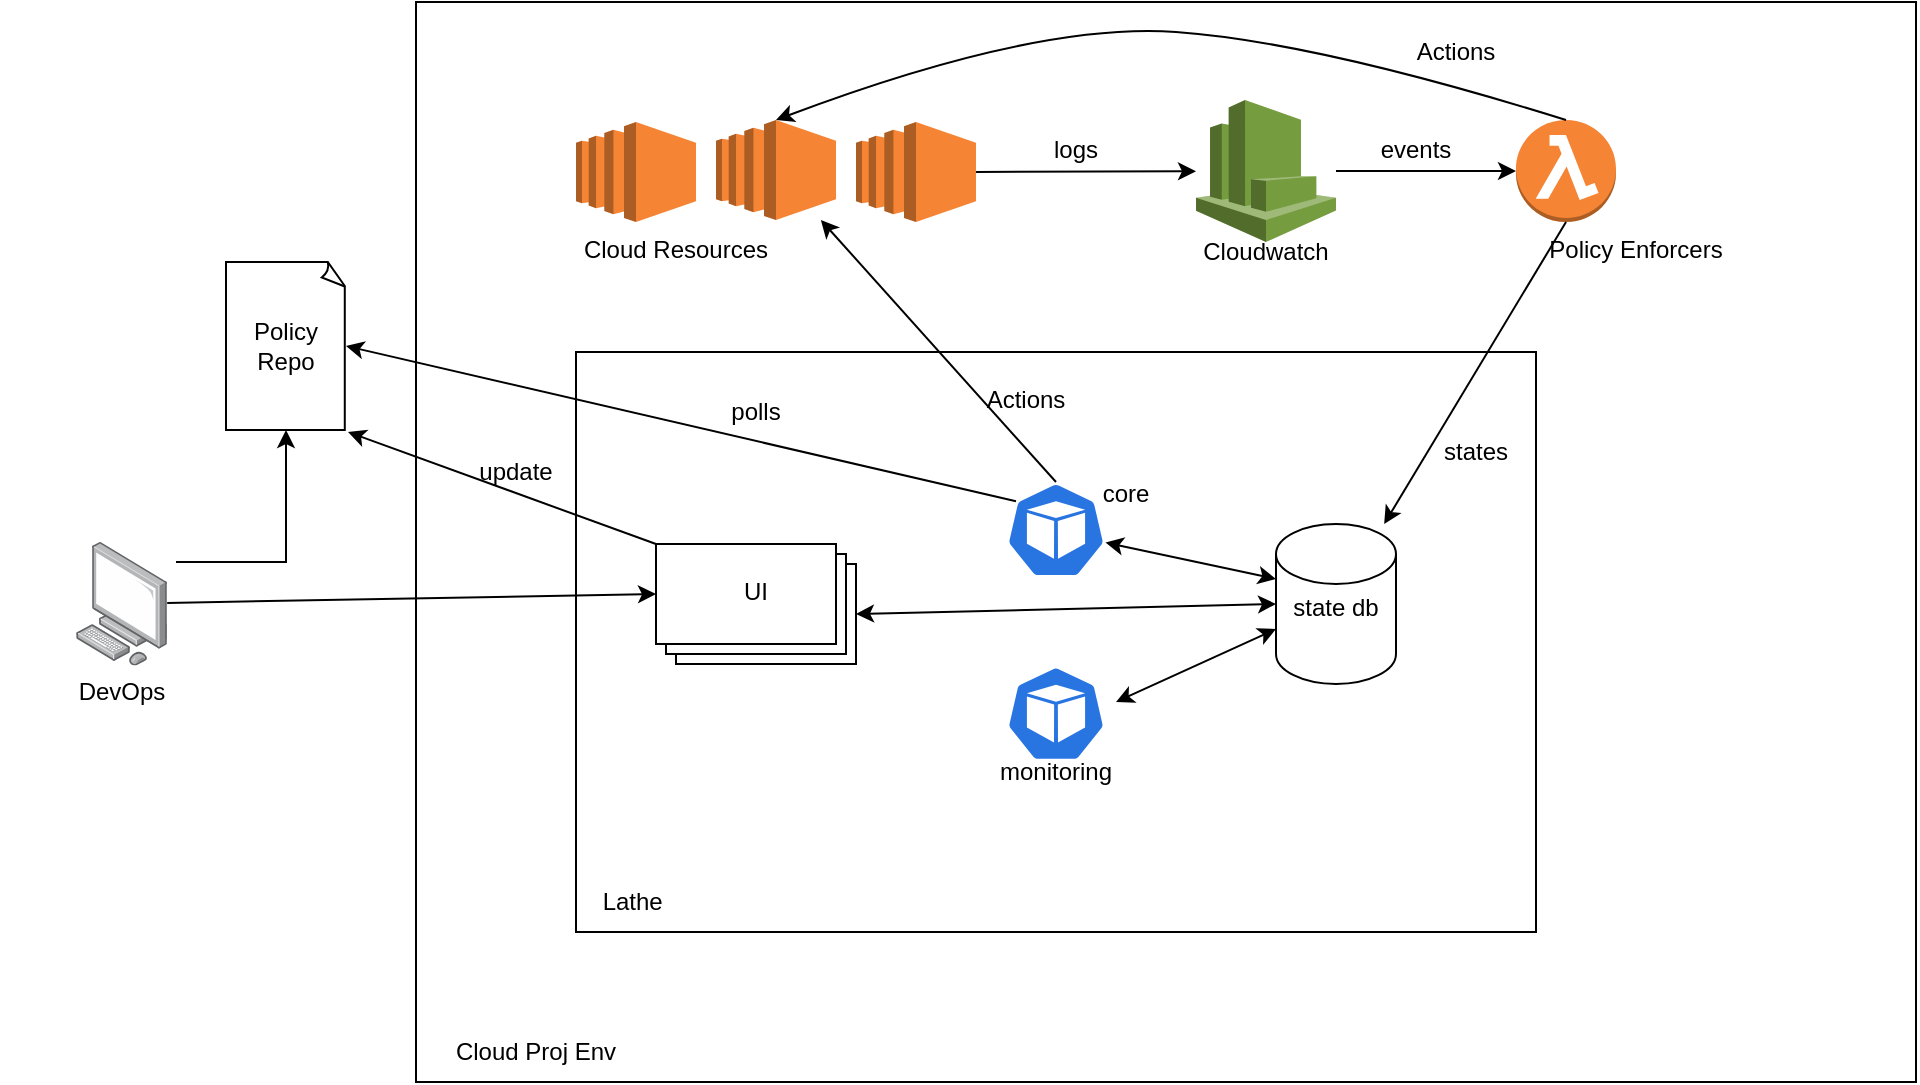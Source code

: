 <mxfile version="20.2.5" type="github">
  <diagram id="Vv94kJZP70gJv3WfLBMk" name="Page-1">
    <mxGraphModel dx="1061" dy="934" grid="1" gridSize="10" guides="1" tooltips="1" connect="1" arrows="1" fold="1" page="1" pageScale="1" pageWidth="1100" pageHeight="850" math="0" shadow="0">
      <root>
        <mxCell id="0" />
        <mxCell id="1" parent="0" />
        <mxCell id="CQJ7iR8nY9A5MEXB7DN9-19" value="" style="verticalLabelPosition=bottom;verticalAlign=top;html=1;shape=mxgraph.basic.rect;fillColor2=none;strokeWidth=1;size=20;indent=5;" vertex="1" parent="1">
          <mxGeometry x="270" y="80" width="750" height="540" as="geometry" />
        </mxCell>
        <mxCell id="CQJ7iR8nY9A5MEXB7DN9-18" value="" style="verticalLabelPosition=bottom;verticalAlign=top;html=1;shape=mxgraph.basic.rect;fillColor2=none;strokeWidth=1;size=20;indent=5;" vertex="1" parent="1">
          <mxGeometry x="350" y="255" width="480" height="290" as="geometry" />
        </mxCell>
        <mxCell id="CQJ7iR8nY9A5MEXB7DN9-4" value="" style="points=[];aspect=fixed;html=1;align=center;shadow=0;dashed=0;image;image=img/lib/allied_telesis/computer_and_terminals/Personal_Computer.svg;" vertex="1" parent="1">
          <mxGeometry x="100" y="350" width="45.6" height="61.8" as="geometry" />
        </mxCell>
        <mxCell id="CQJ7iR8nY9A5MEXB7DN9-6" value="" style="shape=image;html=1;verticalAlign=top;verticalLabelPosition=bottom;labelBackgroundColor=#ffffff;imageAspect=0;aspect=fixed;image=https://cdn1.iconfinder.com/data/icons/picons-social/57/github_rounded-128.png" vertex="1" parent="1">
          <mxGeometry x="180" y="150" width="50" height="50" as="geometry" />
        </mxCell>
        <mxCell id="CQJ7iR8nY9A5MEXB7DN9-8" value="Policy&lt;br&gt;Repo" style="whiteSpace=wrap;html=1;shape=mxgraph.basic.document" vertex="1" parent="1">
          <mxGeometry x="175" y="210" width="60" height="84" as="geometry" />
        </mxCell>
        <mxCell id="CQJ7iR8nY9A5MEXB7DN9-9" value="" style="endArrow=classic;html=1;rounded=0;entryX=0.5;entryY=1;entryDx=0;entryDy=0;entryPerimeter=0;" edge="1" parent="1" target="CQJ7iR8nY9A5MEXB7DN9-8">
          <mxGeometry width="50" height="50" relative="1" as="geometry">
            <mxPoint x="150" y="360" as="sourcePoint" />
            <mxPoint x="210" y="360" as="targetPoint" />
            <Array as="points">
              <mxPoint x="205" y="360" />
            </Array>
          </mxGeometry>
        </mxCell>
        <mxCell id="CQJ7iR8nY9A5MEXB7DN9-10" value="" style="outlineConnect=0;dashed=0;verticalLabelPosition=bottom;verticalAlign=top;align=center;html=1;shape=mxgraph.aws3.ec2;fillColor=#F58534;gradientColor=none;" vertex="1" parent="1">
          <mxGeometry x="350" y="140" width="60" height="50" as="geometry" />
        </mxCell>
        <mxCell id="CQJ7iR8nY9A5MEXB7DN9-11" value="" style="outlineConnect=0;dashed=0;verticalLabelPosition=bottom;verticalAlign=top;align=center;html=1;shape=mxgraph.aws3.ec2;fillColor=#F58534;gradientColor=none;" vertex="1" parent="1">
          <mxGeometry x="420" y="139" width="60" height="50" as="geometry" />
        </mxCell>
        <mxCell id="CQJ7iR8nY9A5MEXB7DN9-12" value="" style="outlineConnect=0;dashed=0;verticalLabelPosition=bottom;verticalAlign=top;align=center;html=1;shape=mxgraph.aws3.ec2;fillColor=#F58534;gradientColor=none;" vertex="1" parent="1">
          <mxGeometry x="490" y="140" width="60" height="50" as="geometry" />
        </mxCell>
        <mxCell id="CQJ7iR8nY9A5MEXB7DN9-13" value="" style="outlineConnect=0;dashed=0;verticalLabelPosition=bottom;verticalAlign=top;align=center;html=1;shape=mxgraph.aws3.cloudwatch;fillColor=#759C3E;gradientColor=none;" vertex="1" parent="1">
          <mxGeometry x="660" y="129" width="70" height="71" as="geometry" />
        </mxCell>
        <mxCell id="CQJ7iR8nY9A5MEXB7DN9-15" value="" style="outlineConnect=0;dashed=0;verticalLabelPosition=bottom;verticalAlign=top;align=center;html=1;shape=mxgraph.aws3.lambda_function;fillColor=#F58534;gradientColor=none;" vertex="1" parent="1">
          <mxGeometry x="820" y="139" width="50" height="51" as="geometry" />
        </mxCell>
        <mxCell id="CQJ7iR8nY9A5MEXB7DN9-16" value="" style="sketch=0;html=1;dashed=0;whitespace=wrap;fillColor=#2875E2;strokeColor=#ffffff;points=[[0.005,0.63,0],[0.1,0.2,0],[0.9,0.2,0],[0.5,0,0],[0.995,0.63,0],[0.72,0.99,0],[0.5,1,0],[0.28,0.99,0]];shape=mxgraph.kubernetes.icon;prIcon=pod" vertex="1" parent="1">
          <mxGeometry x="565" y="320" width="50" height="48" as="geometry" />
        </mxCell>
        <mxCell id="CQJ7iR8nY9A5MEXB7DN9-17" value="" style="verticalLabelPosition=bottom;verticalAlign=top;html=1;shape=mxgraph.basic.layered_rect;dx=10;outlineConnect=0;" vertex="1" parent="1">
          <mxGeometry x="390" y="351" width="100" height="60" as="geometry" />
        </mxCell>
        <mxCell id="CQJ7iR8nY9A5MEXB7DN9-20" value="" style="shape=cylinder3;whiteSpace=wrap;html=1;boundedLbl=1;backgroundOutline=1;size=15;" vertex="1" parent="1">
          <mxGeometry x="700" y="341" width="60" height="80" as="geometry" />
        </mxCell>
        <mxCell id="CQJ7iR8nY9A5MEXB7DN9-21" value="" style="sketch=0;html=1;dashed=0;whitespace=wrap;fillColor=#2875E2;strokeColor=#ffffff;points=[[0.005,0.63,0],[0.1,0.2,0],[0.9,0.2,0],[0.5,0,0],[0.995,0.63,0],[0.72,0.99,0],[0.5,1,0],[0.28,0.99,0]];shape=mxgraph.kubernetes.icon;prIcon=pod" vertex="1" parent="1">
          <mxGeometry x="565" y="411.8" width="50" height="48" as="geometry" />
        </mxCell>
        <mxCell id="CQJ7iR8nY9A5MEXB7DN9-22" value="" style="endArrow=classic;html=1;rounded=0;entryX=0;entryY=0;entryDx=0;entryDy=25;entryPerimeter=0;" edge="1" parent="1" source="CQJ7iR8nY9A5MEXB7DN9-4" target="CQJ7iR8nY9A5MEXB7DN9-17">
          <mxGeometry width="50" height="50" relative="1" as="geometry">
            <mxPoint x="100" y="550" as="sourcePoint" />
            <mxPoint x="150" y="500" as="targetPoint" />
          </mxGeometry>
        </mxCell>
        <mxCell id="CQJ7iR8nY9A5MEXB7DN9-23" value="" style="endArrow=classic;html=1;rounded=0;exitX=0.5;exitY=0;exitDx=0;exitDy=0;exitPerimeter=0;" edge="1" parent="1" source="CQJ7iR8nY9A5MEXB7DN9-16" target="CQJ7iR8nY9A5MEXB7DN9-11">
          <mxGeometry width="50" height="50" relative="1" as="geometry">
            <mxPoint x="520" y="240" as="sourcePoint" />
            <mxPoint x="570" y="190" as="targetPoint" />
          </mxGeometry>
        </mxCell>
        <mxCell id="CQJ7iR8nY9A5MEXB7DN9-25" value="" style="endArrow=classic;html=1;rounded=0;exitX=0.1;exitY=0.2;exitDx=0;exitDy=0;exitPerimeter=0;entryX=1;entryY=0.5;entryDx=0;entryDy=0;entryPerimeter=0;" edge="1" parent="1" source="CQJ7iR8nY9A5MEXB7DN9-16" target="CQJ7iR8nY9A5MEXB7DN9-8">
          <mxGeometry width="50" height="50" relative="1" as="geometry">
            <mxPoint x="460" y="320" as="sourcePoint" />
            <mxPoint x="510" y="270" as="targetPoint" />
          </mxGeometry>
        </mxCell>
        <mxCell id="CQJ7iR8nY9A5MEXB7DN9-26" value="" style="endArrow=classic;html=1;rounded=0;entryX=1.017;entryY=1.012;entryDx=0;entryDy=0;entryPerimeter=0;exitX=0;exitY=0;exitDx=0;exitDy=0;exitPerimeter=0;" edge="1" parent="1" source="CQJ7iR8nY9A5MEXB7DN9-17" target="CQJ7iR8nY9A5MEXB7DN9-8">
          <mxGeometry width="50" height="50" relative="1" as="geometry">
            <mxPoint x="240" y="350" as="sourcePoint" />
            <mxPoint x="290" y="300" as="targetPoint" />
          </mxGeometry>
        </mxCell>
        <mxCell id="CQJ7iR8nY9A5MEXB7DN9-28" value="" style="endArrow=classic;html=1;rounded=0;exitX=1;exitY=0.5;exitDx=0;exitDy=0;exitPerimeter=0;" edge="1" parent="1" source="CQJ7iR8nY9A5MEXB7DN9-12" target="CQJ7iR8nY9A5MEXB7DN9-13">
          <mxGeometry width="50" height="50" relative="1" as="geometry">
            <mxPoint x="580" y="190" as="sourcePoint" />
            <mxPoint x="630" y="140" as="targetPoint" />
          </mxGeometry>
        </mxCell>
        <mxCell id="CQJ7iR8nY9A5MEXB7DN9-29" value="" style="endArrow=classic;html=1;rounded=0;entryX=0;entryY=0.5;entryDx=0;entryDy=0;entryPerimeter=0;" edge="1" parent="1" source="CQJ7iR8nY9A5MEXB7DN9-13" target="CQJ7iR8nY9A5MEXB7DN9-15">
          <mxGeometry width="50" height="50" relative="1" as="geometry">
            <mxPoint x="750" y="200" as="sourcePoint" />
            <mxPoint x="800" y="150" as="targetPoint" />
          </mxGeometry>
        </mxCell>
        <mxCell id="CQJ7iR8nY9A5MEXB7DN9-30" value="" style="endArrow=classic;html=1;rounded=0;exitX=0.5;exitY=1;exitDx=0;exitDy=0;exitPerimeter=0;" edge="1" parent="1" source="CQJ7iR8nY9A5MEXB7DN9-15" target="CQJ7iR8nY9A5MEXB7DN9-20">
          <mxGeometry width="50" height="50" relative="1" as="geometry">
            <mxPoint x="880" y="280" as="sourcePoint" />
            <mxPoint x="930" y="230" as="targetPoint" />
          </mxGeometry>
        </mxCell>
        <mxCell id="CQJ7iR8nY9A5MEXB7DN9-32" value="" style="endArrow=classic;startArrow=classic;html=1;rounded=0;entryX=0;entryY=0;entryDx=0;entryDy=52.5;entryPerimeter=0;" edge="1" parent="1" target="CQJ7iR8nY9A5MEXB7DN9-20">
          <mxGeometry width="50" height="50" relative="1" as="geometry">
            <mxPoint x="620" y="430" as="sourcePoint" />
            <mxPoint x="690" y="410" as="targetPoint" />
          </mxGeometry>
        </mxCell>
        <mxCell id="CQJ7iR8nY9A5MEXB7DN9-33" value="" style="endArrow=classic;startArrow=classic;html=1;rounded=0;exitX=0.995;exitY=0.63;exitDx=0;exitDy=0;exitPerimeter=0;entryX=0;entryY=0;entryDx=0;entryDy=27.5;entryPerimeter=0;" edge="1" parent="1" source="CQJ7iR8nY9A5MEXB7DN9-16" target="CQJ7iR8nY9A5MEXB7DN9-20">
          <mxGeometry width="50" height="50" relative="1" as="geometry">
            <mxPoint x="620" y="390" as="sourcePoint" />
            <mxPoint x="670" y="340" as="targetPoint" />
          </mxGeometry>
        </mxCell>
        <mxCell id="CQJ7iR8nY9A5MEXB7DN9-34" value="" style="endArrow=classic;startArrow=classic;html=1;rounded=0;entryX=0;entryY=0.5;entryDx=0;entryDy=0;entryPerimeter=0;exitX=0;exitY=0;exitDx=100;exitDy=35;exitPerimeter=0;" edge="1" parent="1" source="CQJ7iR8nY9A5MEXB7DN9-17" target="CQJ7iR8nY9A5MEXB7DN9-20">
          <mxGeometry width="50" height="50" relative="1" as="geometry">
            <mxPoint x="450" y="500" as="sourcePoint" />
            <mxPoint x="500" y="450" as="targetPoint" />
          </mxGeometry>
        </mxCell>
        <mxCell id="CQJ7iR8nY9A5MEXB7DN9-36" value="Cloud Resources" style="text;html=1;strokeColor=none;fillColor=none;align=center;verticalAlign=middle;whiteSpace=wrap;rounded=0;" vertex="1" parent="1">
          <mxGeometry x="340" y="189" width="120" height="30" as="geometry" />
        </mxCell>
        <mxCell id="CQJ7iR8nY9A5MEXB7DN9-37" value="Cloudwatch" style="text;html=1;strokeColor=none;fillColor=none;align=center;verticalAlign=middle;whiteSpace=wrap;rounded=0;" vertex="1" parent="1">
          <mxGeometry x="635" y="190" width="120" height="30" as="geometry" />
        </mxCell>
        <mxCell id="CQJ7iR8nY9A5MEXB7DN9-38" value="Policy Enforcers" style="text;html=1;strokeColor=none;fillColor=none;align=center;verticalAlign=middle;whiteSpace=wrap;rounded=0;" vertex="1" parent="1">
          <mxGeometry x="820" y="189" width="120" height="30" as="geometry" />
        </mxCell>
        <mxCell id="CQJ7iR8nY9A5MEXB7DN9-40" value="" style="curved=1;endArrow=classic;html=1;rounded=0;exitX=0.5;exitY=0;exitDx=0;exitDy=0;exitPerimeter=0;entryX=0.5;entryY=0;entryDx=0;entryDy=0;entryPerimeter=0;" edge="1" parent="1" source="CQJ7iR8nY9A5MEXB7DN9-15" target="CQJ7iR8nY9A5MEXB7DN9-11">
          <mxGeometry width="50" height="50" relative="1" as="geometry">
            <mxPoint x="580" y="140" as="sourcePoint" />
            <mxPoint x="630" y="90" as="targetPoint" />
            <Array as="points">
              <mxPoint x="720" y="100" />
              <mxPoint x="580" y="90" />
            </Array>
          </mxGeometry>
        </mxCell>
        <mxCell id="CQJ7iR8nY9A5MEXB7DN9-41" value="Actions" style="text;html=1;strokeColor=none;fillColor=none;align=center;verticalAlign=middle;whiteSpace=wrap;rounded=0;" vertex="1" parent="1">
          <mxGeometry x="730" y="90" width="120" height="30" as="geometry" />
        </mxCell>
        <mxCell id="CQJ7iR8nY9A5MEXB7DN9-42" value="Actions" style="text;html=1;strokeColor=none;fillColor=none;align=center;verticalAlign=middle;whiteSpace=wrap;rounded=0;" vertex="1" parent="1">
          <mxGeometry x="515" y="264" width="120" height="30" as="geometry" />
        </mxCell>
        <mxCell id="CQJ7iR8nY9A5MEXB7DN9-43" value="logs&lt;span style=&quot;caret-color: rgba(0, 0, 0, 0); color: rgba(0, 0, 0, 0); font-family: monospace; font-size: 0px; text-align: start;&quot;&gt;%3CmxGraphModel%3E%3Croot%3E%3CmxCell%20id%3D%220%22%2F%3E%3CmxCell%20id%3D%221%22%20parent%3D%220%22%2F%3E%3CmxCell%20id%3D%222%22%20value%3D%22Cloudwatch%22%20style%3D%22text%3Bhtml%3D1%3BstrokeColor%3Dnone%3BfillColor%3Dnone%3Balign%3Dcenter%3BverticalAlign%3Dmiddle%3BwhiteSpace%3Dwrap%3Brounded%3D0%3B%22%20vertex%3D%221%22%20parent%3D%221%22%3E%3CmxGeometry%20x%3D%22635%22%20y%3D%22190%22%20width%3D%22120%22%20height%3D%2230%22%20as%3D%22geometry%22%2F%3E%3C%2FmxCell%3E%3C%2Froot%3E%3C%2FmxGraphModel%3E&lt;/span&gt;" style="text;html=1;strokeColor=none;fillColor=none;align=center;verticalAlign=middle;whiteSpace=wrap;rounded=0;" vertex="1" parent="1">
          <mxGeometry x="540" y="139" width="120" height="30" as="geometry" />
        </mxCell>
        <mxCell id="CQJ7iR8nY9A5MEXB7DN9-44" value="events" style="text;html=1;strokeColor=none;fillColor=none;align=center;verticalAlign=middle;whiteSpace=wrap;rounded=0;" vertex="1" parent="1">
          <mxGeometry x="710" y="139" width="120" height="30" as="geometry" />
        </mxCell>
        <mxCell id="CQJ7iR8nY9A5MEXB7DN9-45" value="states" style="text;html=1;strokeColor=none;fillColor=none;align=center;verticalAlign=middle;whiteSpace=wrap;rounded=0;" vertex="1" parent="1">
          <mxGeometry x="740" y="290" width="120" height="30" as="geometry" />
        </mxCell>
        <mxCell id="CQJ7iR8nY9A5MEXB7DN9-46" value="state db" style="text;html=1;strokeColor=none;fillColor=none;align=center;verticalAlign=middle;whiteSpace=wrap;rounded=0;" vertex="1" parent="1">
          <mxGeometry x="670" y="368" width="120" height="30" as="geometry" />
        </mxCell>
        <mxCell id="CQJ7iR8nY9A5MEXB7DN9-47" value="polls" style="text;html=1;strokeColor=none;fillColor=none;align=center;verticalAlign=middle;whiteSpace=wrap;rounded=0;" vertex="1" parent="1">
          <mxGeometry x="380" y="270" width="120" height="30" as="geometry" />
        </mxCell>
        <mxCell id="CQJ7iR8nY9A5MEXB7DN9-48" value="update" style="text;html=1;strokeColor=none;fillColor=none;align=center;verticalAlign=middle;whiteSpace=wrap;rounded=0;" vertex="1" parent="1">
          <mxGeometry x="260" y="300" width="120" height="30" as="geometry" />
        </mxCell>
        <mxCell id="CQJ7iR8nY9A5MEXB7DN9-49" value="UI" style="text;html=1;strokeColor=none;fillColor=none;align=center;verticalAlign=middle;whiteSpace=wrap;rounded=0;" vertex="1" parent="1">
          <mxGeometry x="380" y="360" width="120" height="30" as="geometry" />
        </mxCell>
        <mxCell id="CQJ7iR8nY9A5MEXB7DN9-50" value="monitoring" style="text;html=1;strokeColor=none;fillColor=none;align=center;verticalAlign=middle;whiteSpace=wrap;rounded=0;" vertex="1" parent="1">
          <mxGeometry x="530" y="450" width="120" height="30" as="geometry" />
        </mxCell>
        <mxCell id="CQJ7iR8nY9A5MEXB7DN9-51" value="core" style="text;html=1;strokeColor=none;fillColor=none;align=center;verticalAlign=middle;whiteSpace=wrap;rounded=0;" vertex="1" parent="1">
          <mxGeometry x="565" y="311" width="120" height="30" as="geometry" />
        </mxCell>
        <mxCell id="CQJ7iR8nY9A5MEXB7DN9-52" value="DevOps" style="text;html=1;strokeColor=none;fillColor=none;align=center;verticalAlign=middle;whiteSpace=wrap;rounded=0;" vertex="1" parent="1">
          <mxGeometry x="62.8" y="410" width="120" height="30" as="geometry" />
        </mxCell>
        <mxCell id="CQJ7iR8nY9A5MEXB7DN9-53" value="Lathe&amp;nbsp;" style="text;html=1;strokeColor=none;fillColor=none;align=center;verticalAlign=middle;whiteSpace=wrap;rounded=0;" vertex="1" parent="1">
          <mxGeometry x="320" y="515" width="120" height="30" as="geometry" />
        </mxCell>
        <mxCell id="CQJ7iR8nY9A5MEXB7DN9-54" value="Cloud Proj Env" style="text;html=1;strokeColor=none;fillColor=none;align=center;verticalAlign=middle;whiteSpace=wrap;rounded=0;" vertex="1" parent="1">
          <mxGeometry x="270" y="590" width="120" height="30" as="geometry" />
        </mxCell>
      </root>
    </mxGraphModel>
  </diagram>
</mxfile>
